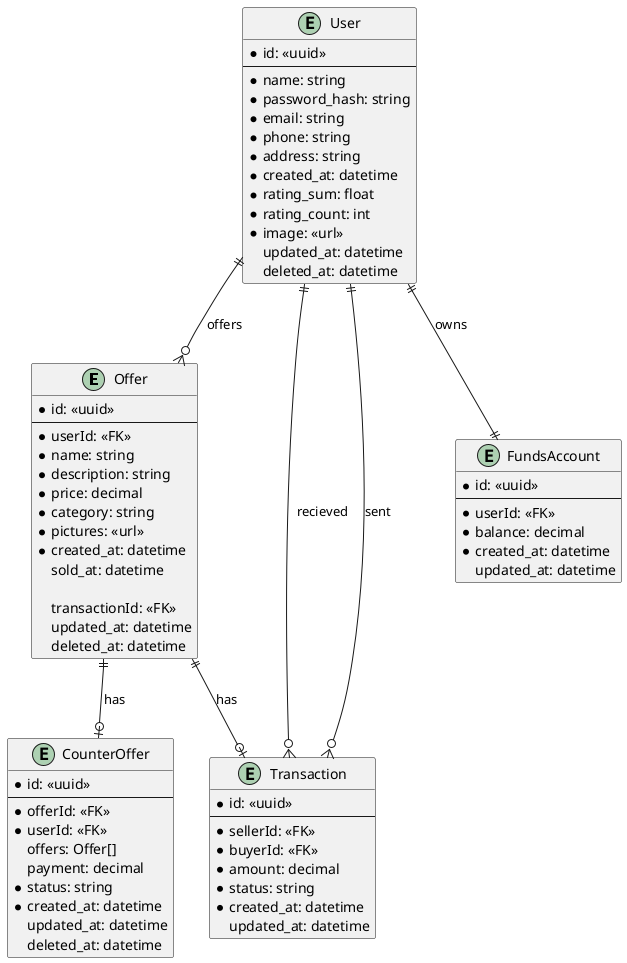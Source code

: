 @startuml P2P Marketplace

entity Offer {
    * id: <<uuid>>
    --
    * userId: <<FK>>
    * name: string
    * description: string
    * price: decimal
    * category: string
    * pictures: <<url>>
    * created_at: datetime
    sold_at: datetime

    transactionId: <<FK>>
    updated_at: datetime
    deleted_at: datetime
}

entity User {
    * id: <<uuid>>
    --
    * name: string
    * password_hash: string
    * email: string
    * phone: string
    * address: string
    * created_at: datetime
    *rating_sum: float
    *rating_count: int
    *image: <<url>>
/'    freshest token + valid_until ?? '/
    updated_at: datetime
    deleted_at: datetime
}

entity Transaction {
    * id: <<uuid>>
    --
    * sellerId: <<FK>>
    * buyerId: <<FK>>
    * amount: decimal
    * status: string
    * created_at: datetime
    updated_at: datetime
}

entity FundsAccount {
    * id: <<uuid>>
    --
    * userId: <<FK>>
    * balance: decimal
/'    * currency: string '/
    * created_at: datetime
    updated_at: datetime
}

entity CounterOffer {
    *id: <<uuid>>
    --
    *offerId: <<FK>>
    *userId: <<FK>>
    offers: Offer[]
    payment: decimal
    *status: string
    *created_at: datetime
    updated_at: datetime
    deleted_at: datetime
}

User ||--o{ Offer : offers  
User ||--o{ Transaction : recieved
User ||--o{ Transaction : sent
Offer ||--o| Transaction : has
User ||--|| FundsAccount : owns
Offer ||--o| CounterOffer : has

@enduml
